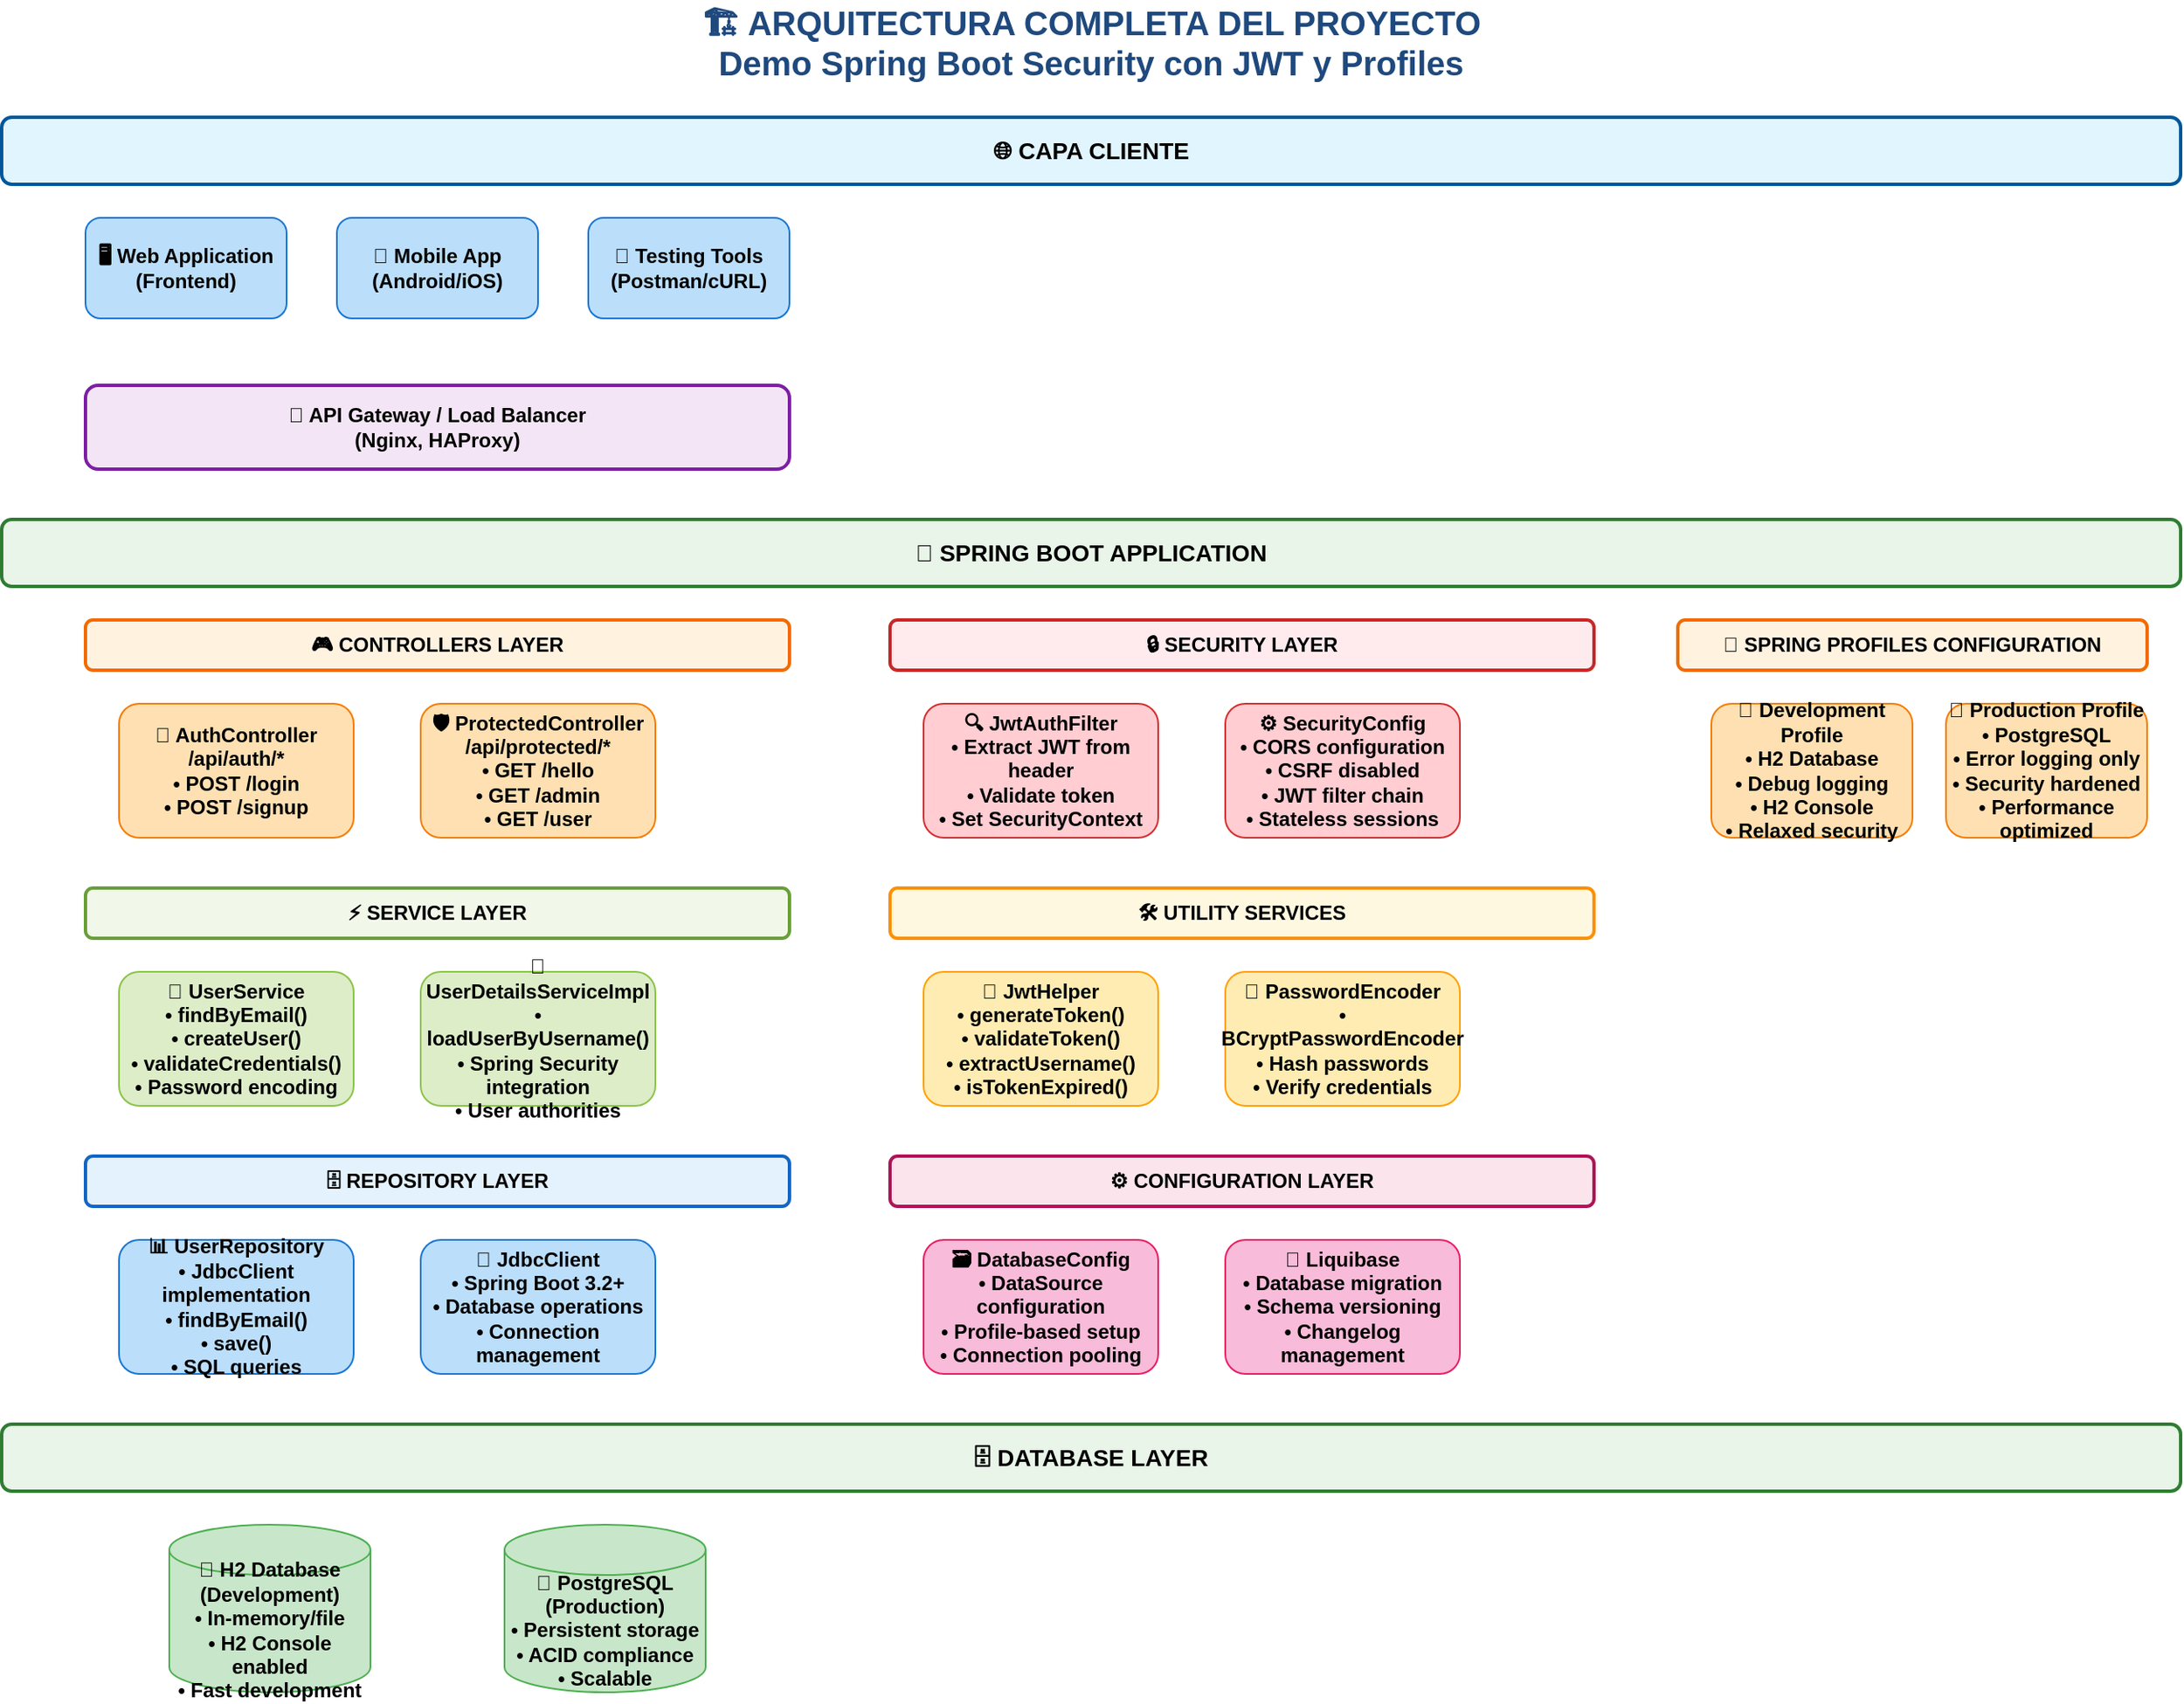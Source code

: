 <?xml version="1.0" encoding="UTF-8"?>
<mxfile version="21.6.5" type="device">
  <diagram name="Complete Project Architecture" id="complete-architecture">
    <mxGraphModel dx="1600" dy="900" grid="1" gridSize="10" guides="1" tooltips="1" connect="1" arrows="1" fold="1" page="1" pageScale="1" pageWidth="1400" pageHeight="1000" math="0" shadow="0">
      <root>
        <mxCell id="0" />
        <mxCell id="1" parent="0" />
        
        <!-- Title -->
        <mxCell id="title" value="🏗️ ARQUITECTURA COMPLETA DEL PROYECTO&#xa;Demo Spring Boot Security con JWT y Profiles" style="text;html=1;strokeColor=none;fillColor=none;align=center;verticalAlign=middle;whiteSpace=wrap;rounded=0;fontSize=20;fontStyle=1;fontColor=#1f497d;" vertex="1" parent="1">
          <mxGeometry x="450" y="10" width="500" height="50" as="geometry" />
        </mxCell>
        
        <!-- Client Layer -->
        <mxCell id="clientLayer" value="🌐 CAPA CLIENTE" style="rounded=1;whiteSpace=wrap;html=1;fillColor=#e1f5fe;strokeColor=#01579b;strokeWidth=2;fontSize=14;fontStyle=1;" vertex="1" parent="1">
          <mxGeometry x="50" y="80" width="1300" height="40" as="geometry" />
        </mxCell>
        
        <!-- Client Applications -->
        <mxCell id="webApp" value="🖥️ Web Application&#xa;(Frontend)" style="rounded=1;whiteSpace=wrap;html=1;fillColor=#bbdefb;strokeColor=#1976d2;fontStyle=1;" vertex="1" parent="1">
          <mxGeometry x="100" y="140" width="120" height="60" as="geometry" />
        </mxCell>
        
        <mxCell id="mobileApp" value="📱 Mobile App&#xa;(Android/iOS)" style="rounded=1;whiteSpace=wrap;html=1;fillColor=#bbdefb;strokeColor=#1976d2;fontStyle=1;" vertex="1" parent="1">
          <mxGeometry x="250" y="140" width="120" height="60" as="geometry" />
        </mxCell>
        
        <mxCell id="postman" value="🔧 Testing Tools&#xa;(Postman/cURL)" style="rounded=1;whiteSpace=wrap;html=1;fillColor=#bbdefb;strokeColor=#1976d2;fontStyle=1;" vertex="1" parent="1">
          <mxGeometry x="400" y="140" width="120" height="60" as="geometry" />
        </mxCell>
        
        <!-- API Gateway/Load Balancer -->
        <mxCell id="apiGateway" value="🚪 API Gateway / Load Balancer&#xa;(Nginx, HAProxy)" style="rounded=1;whiteSpace=wrap;html=1;fillColor=#f3e5f5;strokeColor=#7b1fa2;strokeWidth=2;fontStyle=1;" vertex="1" parent="1">
          <mxGeometry x="100" y="240" width="420" height="50" as="geometry" />
        </mxCell>
        
        <!-- Spring Boot Application Layer -->
        <mxCell id="springBootLayer" value="🍃 SPRING BOOT APPLICATION" style="rounded=1;whiteSpace=wrap;html=1;fillColor=#e8f5e8;strokeColor=#2e7d32;strokeWidth=2;fontSize=14;fontStyle=1;" vertex="1" parent="1">
          <mxGeometry x="50" y="320" width="1300" height="40" as="geometry" />
        </mxCell>
        
        <!-- Controllers Layer -->
        <mxCell id="controllersLayer" value="🎮 CONTROLLERS LAYER" style="rounded=1;whiteSpace=wrap;html=1;fillColor=#fff3e0;strokeColor=#ef6c00;strokeWidth=2;fontSize=12;fontStyle=1;" vertex="1" parent="1">
          <mxGeometry x="100" y="380" width="420" height="30" as="geometry" />
        </mxCell>
        
        <mxCell id="authController" value="🔐 AuthController&#xa;/api/auth/*&#xa;• POST /login&#xa;• POST /signup" style="rounded=1;whiteSpace=wrap;html=1;fillColor=#ffe0b2;strokeColor=#f57c00;fontStyle=1;" vertex="1" parent="1">
          <mxGeometry x="120" y="430" width="140" height="80" as="geometry" />
        </mxCell>
        
        <mxCell id="protectedController" value="🛡️ ProtectedController&#xa;/api/protected/*&#xa;• GET /hello&#xa;• GET /admin&#xa;• GET /user" style="rounded=1;whiteSpace=wrap;html=1;fillColor=#ffe0b2;strokeColor=#f57c00;fontStyle=1;" vertex="1" parent="1">
          <mxGeometry x="300" y="430" width="140" height="80" as="geometry" />
        </mxCell>
        
        <!-- Security Layer -->
        <mxCell id="securityLayer" value="🔒 SECURITY LAYER" style="rounded=1;whiteSpace=wrap;html=1;fillColor=#ffebee;strokeColor=#c62828;strokeWidth=2;fontSize=12;fontStyle=1;" vertex="1" parent="1">
          <mxGeometry x="580" y="380" width="420" height="30" as="geometry" />
        </mxCell>
        
        <mxCell id="jwtAuthFilter" value="🔍 JwtAuthFilter&#xa;• Extract JWT from header&#xa;• Validate token&#xa;• Set SecurityContext" style="rounded=1;whiteSpace=wrap;html=1;fillColor=#ffcdd2;strokeColor=#d32f2f;fontStyle=1;" vertex="1" parent="1">
          <mxGeometry x="600" y="430" width="140" height="80" as="geometry" />
        </mxCell>
        
        <mxCell id="securityConfig" value="⚙️ SecurityConfig&#xa;• CORS configuration&#xa;• CSRF disabled&#xa;• JWT filter chain&#xa;• Stateless sessions" style="rounded=1;whiteSpace=wrap;html=1;fillColor=#ffcdd2;strokeColor=#d32f2f;fontStyle=1;" vertex="1" parent="1">
          <mxGeometry x="780" y="430" width="140" height="80" as="geometry" />
        </mxCell>
        
        <!-- Service Layer -->
        <mxCell id="serviceLayer" value="⚡ SERVICE LAYER" style="rounded=1;whiteSpace=wrap;html=1;fillColor=#f1f8e9;strokeColor=#689f38;strokeWidth=2;fontSize=12;fontStyle=1;" vertex="1" parent="1">
          <mxGeometry x="100" y="540" width="420" height="30" as="geometry" />
        </mxCell>
        
        <mxCell id="userService" value="👤 UserService&#xa;• findByEmail()&#xa;• createUser()&#xa;• validateCredentials()&#xa;• Password encoding" style="rounded=1;whiteSpace=wrap;html=1;fillColor=#dcedc8;strokeColor=#8bc34a;fontStyle=1;" vertex="1" parent="1">
          <mxGeometry x="120" y="590" width="140" height="80" as="geometry" />
        </mxCell>
        
        <mxCell id="userDetailsService" value="🔑 UserDetailsServiceImpl&#xa;• loadUserByUsername()&#xa;• Spring Security integration&#xa;• User authorities" style="rounded=1;whiteSpace=wrap;html=1;fillColor=#dcedc8;strokeColor=#8bc34a;fontStyle=1;" vertex="1" parent="1">
          <mxGeometry x="300" y="590" width="140" height="80" as="geometry" />
        </mxCell>
        
        <!-- Utility Services -->
        <mxCell id="utilityLayer" value="🛠️ UTILITY SERVICES" style="rounded=1;whiteSpace=wrap;html=1;fillColor=#fff8e1;strokeColor=#ff8f00;strokeWidth=2;fontSize=12;fontStyle=1;" vertex="1" parent="1">
          <mxGeometry x="580" y="540" width="420" height="30" as="geometry" />
        </mxCell>
        
        <mxCell id="jwtHelper" value="🎫 JwtHelper&#xa;• generateToken()&#xa;• validateToken()&#xa;• extractUsername()&#xa;• isTokenExpired()" style="rounded=1;whiteSpace=wrap;html=1;fillColor=#ffecb3;strokeColor=#ffa000;fontStyle=1;" vertex="1" parent="1">
          <mxGeometry x="600" y="590" width="140" height="80" as="geometry" />
        </mxCell>
        
        <mxCell id="passwordEncoder" value="🔐 PasswordEncoder&#xa;• BCryptPasswordEncoder&#xa;• Hash passwords&#xa;• Verify credentials" style="rounded=1;whiteSpace=wrap;html=1;fillColor=#ffecb3;strokeColor=#ffa000;fontStyle=1;" vertex="1" parent="1">
          <mxGeometry x="780" y="590" width="140" height="80" as="geometry" />
        </mxCell>
        
        <!-- Repository Layer -->
        <mxCell id="repositoryLayer" value="🗄️ REPOSITORY LAYER" style="rounded=1;whiteSpace=wrap;html=1;fillColor=#e3f2fd;strokeColor=#1565c0;strokeWidth=2;fontSize=12;fontStyle=1;" vertex="1" parent="1">
          <mxGeometry x="100" y="700" width="420" height="30" as="geometry" />
        </mxCell>
        
        <mxCell id="userRepository" value="📊 UserRepository&#xa;• JdbcClient implementation&#xa;• findByEmail()&#xa;• save()&#xa;• SQL queries" style="rounded=1;whiteSpace=wrap;html=1;fillColor=#bbdefb;strokeColor=#1976d2;fontStyle=1;" vertex="1" parent="1">
          <mxGeometry x="120" y="750" width="140" height="80" as="geometry" />
        </mxCell>
        
        <mxCell id="jdbcClient" value="🔌 JdbcClient&#xa;• Spring Boot 3.2+&#xa;• Database operations&#xa;• Connection management" style="rounded=1;whiteSpace=wrap;html=1;fillColor=#bbdefb;strokeColor=#1976d2;fontStyle=1;" vertex="1" parent="1">
          <mxGeometry x="300" y="750" width="140" height="80" as="geometry" />
        </mxCell>
        
        <!-- Configuration Layer -->
        <mxCell id="configLayer" value="⚙️ CONFIGURATION LAYER" style="rounded=1;whiteSpace=wrap;html=1;fillColor=#fce4ec;strokeColor=#ad1457;strokeWidth=2;fontSize=12;fontStyle=1;" vertex="1" parent="1">
          <mxGeometry x="580" y="700" width="420" height="30" as="geometry" />
        </mxCell>
        
        <mxCell id="databaseConfig" value="🗃️ DatabaseConfig&#xa;• DataSource configuration&#xa;• Profile-based setup&#xa;• Connection pooling" style="rounded=1;whiteSpace=wrap;html=1;fillColor=#f8bbd9;strokeColor=#e91e63;fontStyle=1;" vertex="1" parent="1">
          <mxGeometry x="600" y="750" width="140" height="80" as="geometry" />
        </mxCell>
        
        <mxCell id="liquibaseConfig" value="🔄 Liquibase&#xa;• Database migration&#xa;• Schema versioning&#xa;• Changelog management" style="rounded=1;whiteSpace=wrap;html=1;fillColor=#f8bbd9;strokeColor=#e91e63;fontStyle=1;" vertex="1" parent="1">
          <mxGeometry x="780" y="750" width="140" height="80" as="geometry" />
        </mxCell>
        
        <!-- Database Layer -->
        <mxCell id="databaseLayer" value="🗄️ DATABASE LAYER" style="rounded=1;whiteSpace=wrap;html=1;fillColor=#e8f5e8;strokeColor=#2e7d32;strokeWidth=2;fontSize=14;fontStyle=1;" vertex="1" parent="1">
          <mxGeometry x="50" y="860" width="1300" height="40" as="geometry" />
        </mxCell>
        
        <!-- Development Database -->
        <mxCell id="h2Database" value="🧪 H2 Database&#xa;(Development)&#xa;• In-memory/file&#xa;• H2 Console enabled&#xa;• Fast development" style="shape=cylinder3;whiteSpace=wrap;html=1;boundedLbl=1;backgroundOutline=1;size=15;fillColor=#c8e6c9;strokeColor=#4caf50;fontStyle=1;" vertex="1" parent="1">
          <mxGeometry x="150" y="920" width="120" height="100" as="geometry" />
        </mxCell>
        
        <!-- Production Database -->
        <mxCell id="postgresDatabase" value="🐘 PostgreSQL&#xa;(Production)&#xa;• Persistent storage&#xa;• ACID compliance&#xa;• Scalable" style="shape=cylinder3;whiteSpace=wrap;html=1;boundedLbl=1;backgroundOutline=1;size=15;fillColor=#c8e6c9;strokeColor=#4caf50;fontStyle=1;" vertex="1" parent="1">
          <mxGeometry x="350" y="920" width="120" height="100" as="geometry" />
        </mxCell>
        
        <!-- Spring Profiles -->
        <mxCell id="profilesSection" value="🔧 SPRING PROFILES CONFIGURATION" style="rounded=1;whiteSpace=wrap;html=1;fillColor=#fff3e0;strokeColor=#ef6c00;strokeWidth=2;fontSize=12;fontStyle=1;" vertex="1" parent="1">
          <mxGeometry x="1050" y="380" width="280" height="30" as="geometry" />
        </mxCell>
        
        <mxCell id="devProfile" value="🧪 Development Profile&#xa;• H2 Database&#xa;• Debug logging&#xa;• H2 Console&#xa;• Relaxed security" style="rounded=1;whiteSpace=wrap;html=1;fillColor=#ffe0b2;strokeColor=#f57c00;fontStyle=1;" vertex="1" parent="1">
          <mxGeometry x="1070" y="430" width="120" height="80" as="geometry" />
        </mxCell>
        
        <mxCell id="prodProfile" value="🚀 Production Profile&#xa;• PostgreSQL&#xa;• Error logging only&#xa;• Security hardened&#xa;• Performance optimized" style="rounded=1;whiteSpace=wrap;html=1;fillColor=#ffe0b2;strokeColor=#f57c00;fontStyle=1;" vertex="1" parent="1">
          <mxGeometry x="1210" y="430" width="120" height="80" as="geometry" />
        </mxCell>
        
        <!-- DTOs and Models -->
        <mxCell id="dataLayer" value="📦 DATA TRANSFER OBJECTS & MODELS" style="rounded=1;whiteSpace=wrap;html=1;fillColor=#f3e5f5;strokeColor=#7b1fa2;strokeWidth=2;fontSize=12;fontStyle=1;" vertex="1" parent="1">
          <mxGeometry x="1050" y="540" width="280" height="30" as="geometry" />
        </mxCell>
        
        <mxCell id="userModel" value="👤 User Entity&#xa;• id, email, name&#xa;• password, createdAt&#xa;• Database mapping" style="rounded=1;whiteSpace=wrap;html=1;fillColor=#e1bee7;strokeColor=#8e24aa;fontStyle=1;" vertex="1" parent="1">
          <mxGeometry x="1070" y="590" width="120" height="60" as="geometry" />
        </mxCell>
        
        <mxCell id="dtoModels" value="📋 DTOs (Records)&#xa;• LoginRequest&#xa;• SignupRequest&#xa;• LoginResponse" style="rounded=1;whiteSpace=wrap;html=1;fillColor=#e1bee7;strokeColor=#8e24aa;fontStyle=1;" vertex="1" parent="1">
          <mxGeometry x="1210" y="590" width="120" height="60" as="geometry" />
        </mxCell>
        
        <!-- Testing & Documentation -->
        <mxCell id="testingLayer" value="🧪 TESTING & DOCUMENTATION" style="rounded=1;whiteSpace=wrap;html=1;fillColor=#f1f8e9;strokeColor=#689f38;strokeWidth=2;fontSize=12;fontStyle=1;" vertex="1" parent="1">
          <mxGeometry x="1050" y="680" width="280" height="30" as="geometry" />
        </mxCell>
        
        <mxCell id="unitTests" value="🔬 Unit Tests&#xa;• JUnit 5&#xa;• Mockito&#xa;• Test profiles" style="rounded=1;whiteSpace=wrap;html=1;fillColor=#dcedc8;strokeColor=#8bc34a;fontStyle=1;" vertex="1" parent="1">
          <mxGeometry x="1070" y="730" width="120" height="60" as="geometry" />
        </mxCell>
        
        <mxCell id="documentation" value="📚 Documentation&#xa;• README.md&#xa;• API documentation&#xa;• Deployment guides" style="rounded=1;whiteSpace=wrap;html=1;fillColor=#dcedc8;strokeColor=#8bc34a;fontStyle=1;" vertex="1" parent="1">
          <mxGeometry x="1210" y="730" width="120" height="60" as="geometry" />
        </mxCell>
        
        <!-- External Services -->
        <mxCell id="externalServices" value="🌍 EXTERNAL SERVICES" style="rounded=1;whiteSpace=wrap;html=1;fillColor=#e0f2f1;strokeColor=#00695c;strokeWidth=2;fontSize=12;fontStyle=1;" vertex="1" parent="1">
          <mxGeometry x="580" y="920" width="280" height="30" as="geometry" />
        </mxCell>
        
        <mxCell id="emailService" value="📧 Email Service&#xa;(Future enhancement)&#xa;• User verification&#xa;• Password reset" style="rounded=1;whiteSpace=wrap;html=1;fillColor=#b2dfdb;strokeColor=#00796b;fontStyle=1;" vertex="1" parent="1">
          <mxGeometry x="600" y="970" width="120" height="60" as="geometry" />
        </mxCell>
        
        <mxCell id="loggingService" value="📊 Logging/Monitoring&#xa;(Future enhancement)&#xa;• ELK Stack&#xa;• Application metrics" style="rounded=1;whiteSpace=wrap;html=1;fillColor=#b2dfdb;strokeColor=#00796b;fontStyle=1;" vertex="1" parent="1">
          <mxGeometry x="740" y="970" width="120" height="60" as="geometry" />
        </mxCell>
        
        <!-- Data Flow Arrows -->
        <!-- Client to API Gateway -->
        <mxCell id="clientToGateway" value="HTTP/HTTPS&#xa;Requests" style="edgeStyle=orthogonalEdgeStyle;rounded=0;orthogonalLoop=1;jettySize=auto;html=1;strokeColor=#2196f3;strokeWidth=2;fontColor=#2196f3;fontStyle=1;" edge="1" parent="1" source="webApp" target="apiGateway">
          <mxGeometry relative="1" as="geometry">
            <Array as="points">
              <mxPoint x="160" y="220" />
              <mxPoint x="250" y="220" />
            </Array>
          </mxGeometry>
        </mxCell>
        
        <!-- API Gateway to Controllers -->
        <mxCell id="gatewayToControllers" value="Load Balanced&#xa;Requests" style="edgeStyle=orthogonalEdgeStyle;rounded=0;orthogonalLoop=1;jettySize=auto;html=1;strokeColor=#2196f3;strokeWidth=2;fontColor=#2196f3;fontStyle=1;" edge="1" parent="1" source="apiGateway" target="authController">
          <mxGeometry relative="1" as="geometry">
            <Array as="points">
              <mxPoint x="250" y="350" />
              <mxPoint x="190" y="350" />
            </Array>
          </mxGeometry>
        </mxCell>
        
        <!-- Security Filter Integration -->
        <mxCell id="securityIntegration" value="JWT Validation&#xa;Filter Chain" style="edgeStyle=orthogonalEdgeStyle;rounded=0;orthogonalLoop=1;jettySize=auto;html=1;strokeColor=#f44336;strokeWidth=2;fontColor=#f44336;fontStyle=1;" edge="1" parent="1" source="jwtAuthFilter" target="protectedController">
          <mxGeometry relative="1" as="geometry">
            <Array as="points">
              <mxPoint x="550" y="470" />
              <mxPoint x="450" y="470" />
            </Array>
          </mxGeometry>
        </mxCell>
        
        <!-- Controllers to Services -->
        <mxCell id="controllersToServices" value="Business Logic&#xa;Calls" style="edgeStyle=orthogonalEdgeStyle;rounded=0;orthogonalLoop=1;jettySize=auto;html=1;strokeColor=#4caf50;strokeWidth=2;fontColor=#4caf50;fontStyle=1;" edge="1" parent="1" source="authController" target="userService">
          <mxGeometry relative="1" as="geometry" />
        </mxCell>
        
        <!-- Services to Repository -->
        <mxCell id="servicesToRepository" value="Data Access&#xa;Operations" style="edgeStyle=orthogonalEdgeStyle;rounded=0;orthogonalLoop=1;jettySize=auto;html=1;strokeColor=#2196f3;strokeWidth=2;fontColor=#2196f3;fontStyle=1;" edge="1" parent="1" source="userService" target="userRepository">
          <mxGeometry relative="1" as="geometry" />
        </mxCell>
        
        <!-- Repository to Database -->
        <mxCell id="repositoryToDatabase" value="SQL Queries&#xa;CRUD Operations" style="edgeStyle=orthogonalEdgeStyle;rounded=0;orthogonalLoop=1;jettySize=auto;html=1;strokeColor=#4caf50;strokeWidth=2;fontColor=#4caf50;fontStyle=1;" edge="1" parent="1" source="userRepository" target="h2Database">
          <mxGeometry relative="1" as="geometry">
            <Array as="points">
              <mxPoint x="190" y="880" />
              <mxPoint x="210" y="880" />
            </Array>
          </mxGeometry>
        </mxCell>
        
        <!-- JWT Helper Integration -->
        <mxCell id="jwtIntegration" value="Token Generation&#xa;& Validation" style="edgeStyle=orthogonalEdgeStyle;rounded=0;orthogonalLoop=1;jettySize=auto;html=1;strokeColor=#ff9800;strokeWidth=2;fontColor=#ff9800;fontStyle=1;" edge="1" parent="1" source="authController" target="jwtHelper">
          <mxGeometry relative="1" as="geometry">
            <Array as="points">
              <mxPoint x="500" y="470" />
              <mxPoint x="670" y="470" />
              <mxPoint x="670" y="570" />
            </Array>
          </mxGeometry>
        </mxCell>
        
        <!-- Profile Configuration -->
        <mxCell id="profileConfig" value="Environment&#xa;Configuration" style="edgeStyle=orthogonalEdgeStyle;rounded=0;orthogonalLoop=1;jettySize=auto;html=1;strokeColor=#9c27b0;strokeWidth=2;fontColor=#9c27b0;fontStyle=1;" edge="1" parent="1" source="devProfile" target="h2Database">
          <mxGeometry relative="1" as="geometry">
            <Array as="points">
              <mxPoint x="1130" y="850" />
              <mxPoint x="210" y="850" />
            </Array>
          </mxGeometry>
        </mxCell>
        
        <!-- Technology Stack -->
        <mxCell id="techStack" value="🔧 TECHNOLOGY STACK&#xa;&#xa;• Java 17&#xa;• Spring Boot 3.2+&#xa;• Spring Security 6&#xa;• JWT (jjwt 0.12.3)&#xa;• JdbcClient&#xa;• Liquibase&#xa;• H2 Database (dev)&#xa;• PostgreSQL (prod)&#xa;• BCrypt&#xa;• Maven&#xa;• JUnit 5&#xa;• Docker support" style="text;html=1;strokeColor=#795548;fillColor=#efebe9;align=left;verticalAlign=top;whiteSpace=wrap;rounded=1;fontSize=10;fontStyle=1;" vertex="1" parent="1">
          <mxGeometry x="950" y="920" width="180" height="180" as="geometry" />
        </mxCell>
        
        <!-- Security Features -->
        <mxCell id="securityFeatures" value="🔐 SECURITY FEATURES&#xa;&#xa;• JWT Authentication&#xa;• Password Hashing (BCrypt)&#xa;• CORS Configuration&#xa;• CSRF Protection Disabled&#xa;• Stateless Sessions&#xa;• Token Expiration&#xa;• Authorization Headers&#xa;• Role-based Access&#xa;• SQL Injection Prevention&#xa;• Input Validation" style="text;html=1;strokeColor=#d32f2f;fillColor=#ffebee;align=left;verticalAlign=top;whiteSpace=wrap;rounded=1;fontSize=10;fontStyle=1;" vertex="1" parent="1">
          <mxGeometry x="1150" y="920" width="180" height="180" as="geometry" />
        </mxCell>
        
        <!-- Deployment Options -->
        <mxCell id="deploymentOptions" value="🚀 DEPLOYMENT OPTIONS&#xa;&#xa;💻 Local Development:&#xa;• mvn spring-boot:run&#xa;• IDE integration&#xa;• H2 Console access&#xa;&#xa;🐳 Docker:&#xa;• docker-compose.yml&#xa;• Containerized deployment&#xa;• PostgreSQL integration&#xa;&#xa;☁️ Cloud Platforms:&#xa;• AWS (Elastic Beanstalk)&#xa;• Azure (App Service)&#xa;• Google Cloud (App Engine)&#xa;• Heroku" style="text;html=1;strokeColor=#1565c0;fillColor=#e3f2fd;align=left;verticalAlign=top;whiteSpace=wrap;rounded=1;fontSize=9;fontStyle=1;" vertex="1" parent="1">
          <mxGeometry x="50" y="1050" width="280" height="160" as="geometry" />
        </mxCell>
        
        <!-- API Endpoints -->
        <mxCell id="apiEndpoints" value="🌐 API ENDPOINTS&#xa;&#xa;🔓 Public Endpoints:&#xa;• POST /api/auth/login&#xa;• POST /api/auth/signup&#xa;&#xa;🔒 Protected Endpoints:&#xa;• GET /api/protected/hello&#xa;• GET /api/protected/admin&#xa;• GET /api/protected/user&#xa;&#xa;📊 Monitoring:&#xa;• GET /actuator/health&#xa;• GET /actuator/info" style="text;html=1;strokeColor=#e65100;fillColor=#fff3e0;align=left;verticalAlign=top;whiteSpace=wrap;rounded=1;fontSize=9;fontStyle=1;" vertex="1" parent="1">
          <mxGeometry x="350" y="1050" width="200" height="160" as="geometry" />
        </mxCell>
        
        <!-- Testing Strategy -->
        <mxCell id="testingStrategy" value="🧪 TESTING STRATEGY&#xa;&#xa;✅ Unit Tests:&#xa;• Service layer testing&#xa;• Repository testing&#xa;• JWT utility testing&#xa;&#xa;🔗 Integration Tests:&#xa;• Controller testing&#xa;• Security testing&#xa;• Database integration&#xa;&#xa;📝 API Testing:&#xa;• Postman collections&#xa;• cURL scripts&#xa;• Automated testing" style="text;html=1;strokeColor=#2e7d32;fillColor=#e8f5e8;align=left;verticalAlign=top;whiteSpace=wrap;rounded=1;fontSize=9;fontStyle=1;" vertex="1" parent="1">
          <mxGeometry x="570" y="1050" width="200" height="160" as="geometry" />
        </mxCell>
        
        <!-- Performance & Scalability -->
        <mxCell id="performance" value="⚡ PERFORMANCE & SCALABILITY&#xa;&#xa;🚀 Optimizations:&#xa;• Stateless authentication&#xa;• Connection pooling&#xa;• Efficient queries&#xa;• Caching strategies&#xa;&#xa;📈 Scalability:&#xa;• Horizontal scaling&#xa;• Load balancing&#xa;• Database clustering&#xa;• Microservices ready&#xa;&#xa;📊 Monitoring:&#xa;• Application metrics&#xa;• Database performance&#xa;• JWT token lifecycle" style="text;html=1;strokeColor=#ad1457;fillColor=#fce4ec;align=left;verticalAlign=top;whiteSpace=wrap;rounded=1;fontSize=9;fontStyle=1;" vertex="1" parent="1">
          <mxGeometry x="790" y="1050" width="200" height="160" as="geometry" />
        </mxCell>
        
        <!-- Development Workflow -->
        <mxCell id="devWorkflow" value="🔄 DEVELOPMENT WORKFLOW&#xa;&#xa;🛠️ Development:&#xa;• Spring DevTools&#xa;• Live reload&#xa;• H2 Console&#xa;• Debug logging&#xa;&#xa;🔄 CI/CD:&#xa;• Git workflow&#xa;• Automated testing&#xa;• Build pipelines&#xa;• Deployment automation&#xa;&#xa;📦 Packaging:&#xa;• Maven builds&#xa;• JAR deployment&#xa;• Docker images" style="text;html=1;strokeColor=#5d4037;fillColor=#efebe9;align=left;verticalAlign=top;whiteSpace=wrap;rounded=1;fontSize=9;fontStyle=1;" vertex="1" parent="1">
          <mxGeometry x="1010" y="1050" width="200" height="160" as="geometry" />
        </mxCell>
        
        <!-- Future Enhancements -->
        <mxCell id="futureEnhancements" value="🚀 FUTURE ENHANCEMENTS&#xa;&#xa;🔮 Planned Features:&#xa;• Role-based authorization&#xa;• Email verification&#xa;• Password reset&#xa;• Rate limiting&#xa;• API versioning&#xa;&#xa;🔧 Technical Improvements:&#xa;• Redis caching&#xa;• Message queues&#xa;• Event sourcing&#xa;• GraphQL API&#xa;• Microservices split" style="text;html=1;strokeColor=#6a1b9a;fillColor=#f3e5f5;align=left;verticalAlign=top;whiteSpace=wrap;rounded=1;fontSize=9;fontStyle=1;" vertex="1" parent="1">
          <mxGeometry x="1230" y="1050" width="200" height="160" as="geometry" />
        </mxCell>
        
      </root>
    </mxGraphModel>
  </diagram>
</mxfile>
